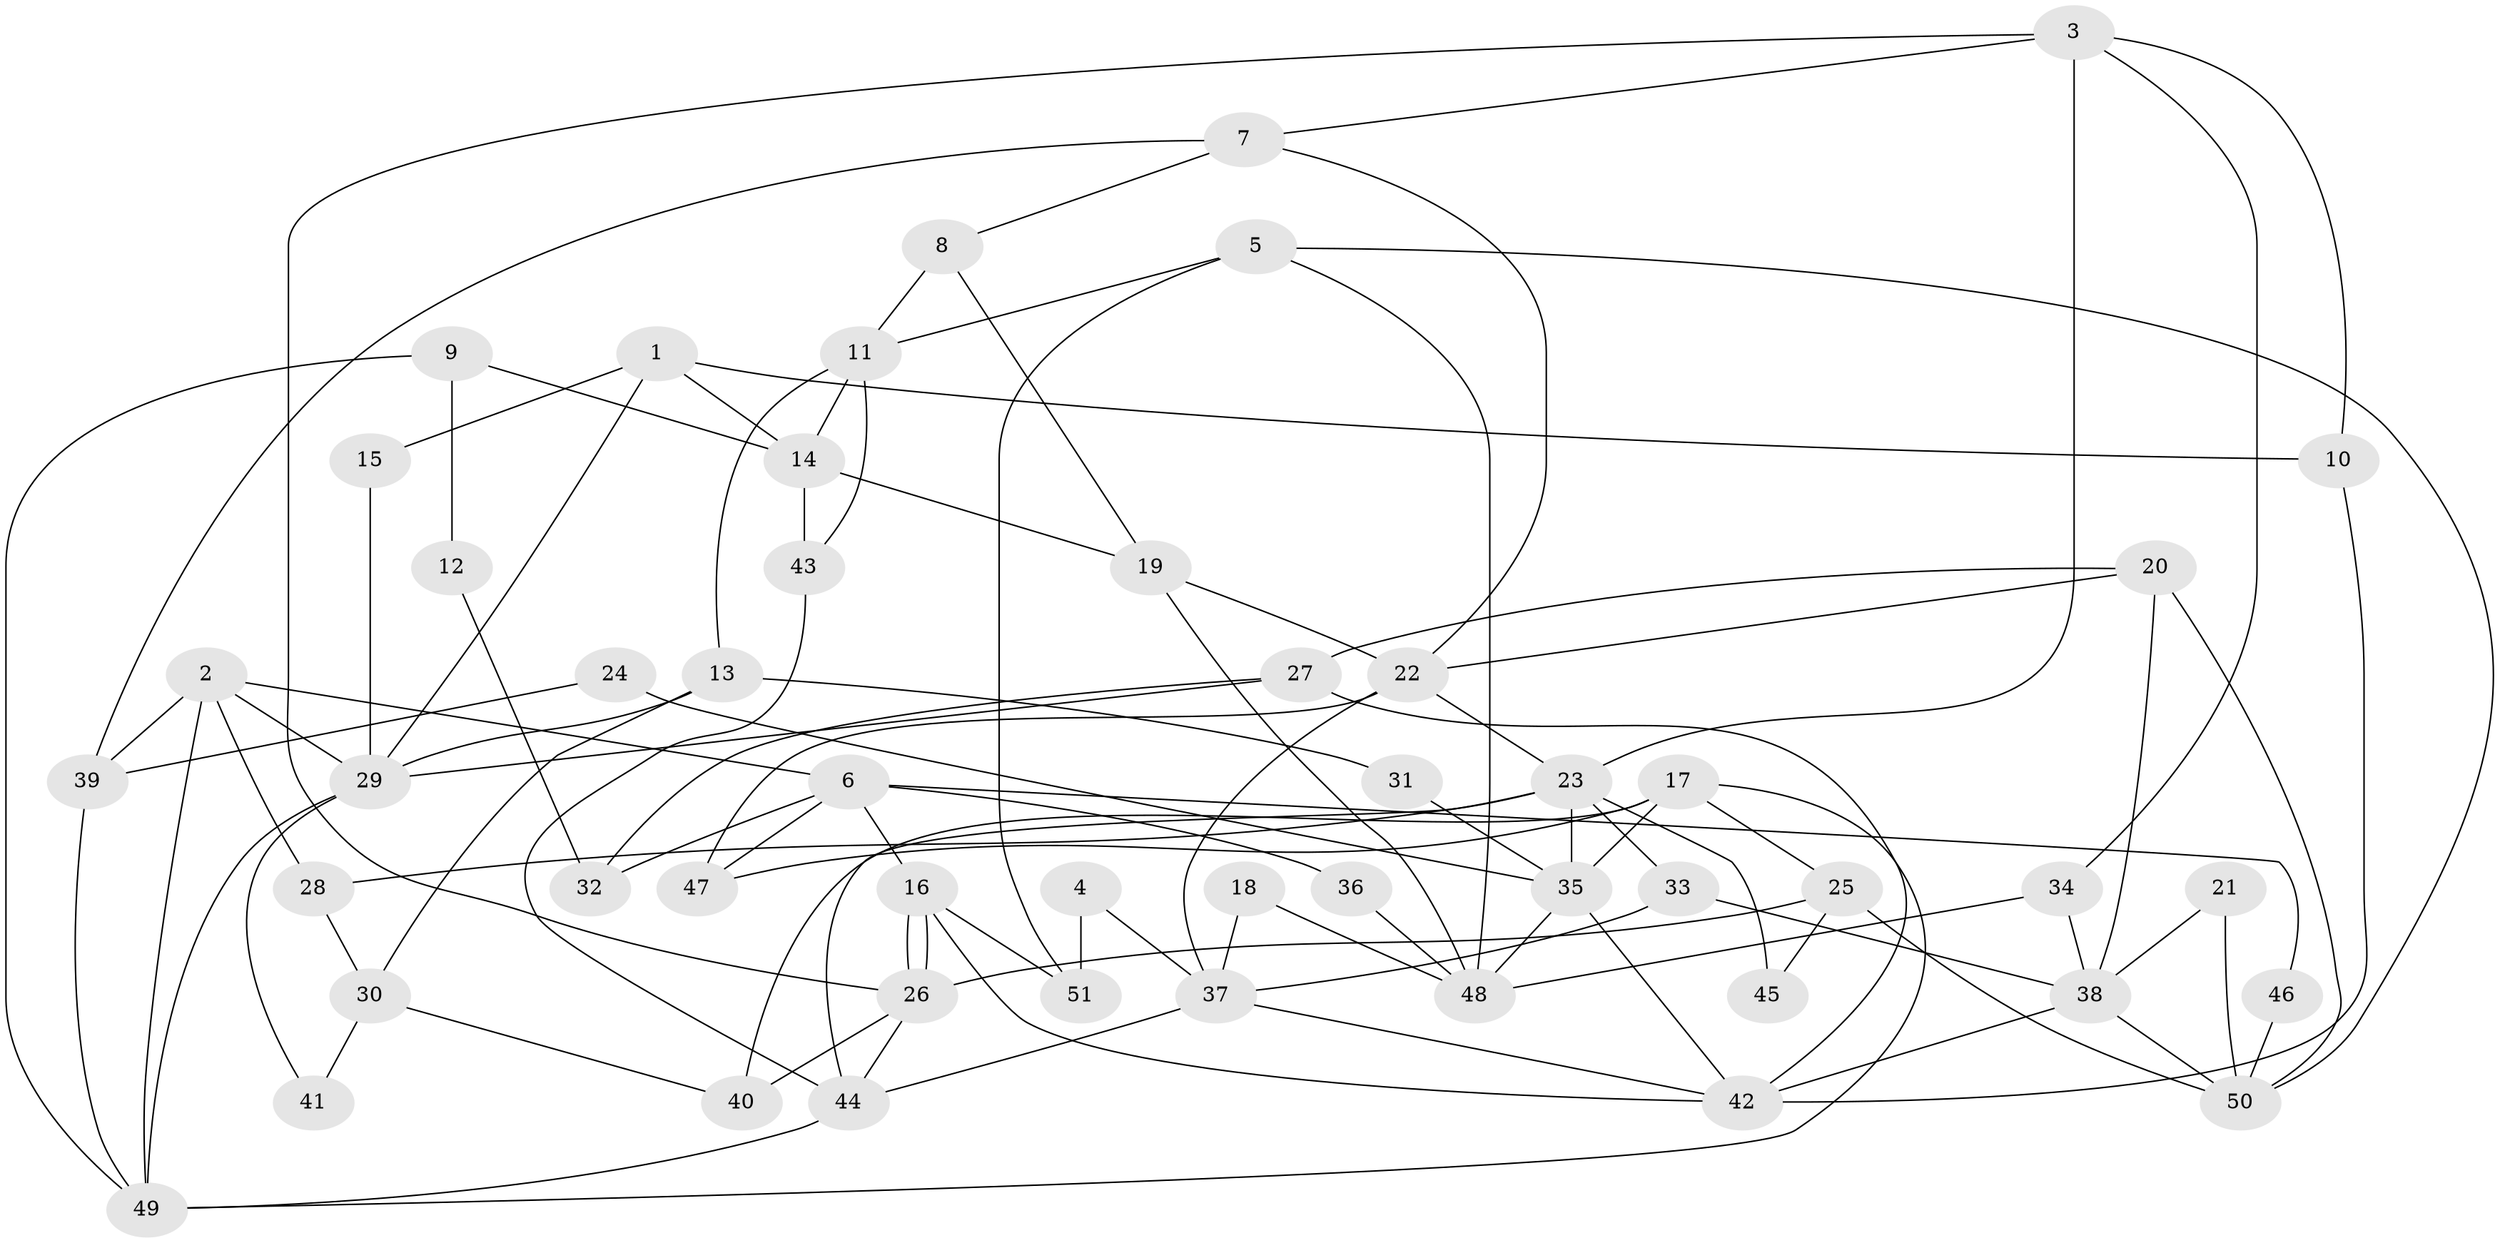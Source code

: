 // Generated by graph-tools (version 1.1) at 2025/02/03/09/25 03:02:00]
// undirected, 51 vertices, 102 edges
graph export_dot {
graph [start="1"]
  node [color=gray90,style=filled];
  1;
  2;
  3;
  4;
  5;
  6;
  7;
  8;
  9;
  10;
  11;
  12;
  13;
  14;
  15;
  16;
  17;
  18;
  19;
  20;
  21;
  22;
  23;
  24;
  25;
  26;
  27;
  28;
  29;
  30;
  31;
  32;
  33;
  34;
  35;
  36;
  37;
  38;
  39;
  40;
  41;
  42;
  43;
  44;
  45;
  46;
  47;
  48;
  49;
  50;
  51;
  1 -- 10;
  1 -- 14;
  1 -- 15;
  1 -- 29;
  2 -- 29;
  2 -- 39;
  2 -- 6;
  2 -- 28;
  2 -- 49;
  3 -- 34;
  3 -- 26;
  3 -- 7;
  3 -- 10;
  3 -- 23;
  4 -- 51;
  4 -- 37;
  5 -- 11;
  5 -- 50;
  5 -- 48;
  5 -- 51;
  6 -- 16;
  6 -- 32;
  6 -- 36;
  6 -- 46;
  6 -- 47;
  7 -- 22;
  7 -- 8;
  7 -- 39;
  8 -- 19;
  8 -- 11;
  9 -- 49;
  9 -- 14;
  9 -- 12;
  10 -- 42;
  11 -- 43;
  11 -- 13;
  11 -- 14;
  12 -- 32;
  13 -- 29;
  13 -- 30;
  13 -- 31;
  14 -- 19;
  14 -- 43;
  15 -- 29;
  16 -- 26;
  16 -- 26;
  16 -- 42;
  16 -- 51;
  17 -- 49;
  17 -- 35;
  17 -- 25;
  17 -- 40;
  17 -- 47;
  18 -- 48;
  18 -- 37;
  19 -- 48;
  19 -- 22;
  20 -- 50;
  20 -- 22;
  20 -- 27;
  20 -- 38;
  21 -- 38;
  21 -- 50;
  22 -- 47;
  22 -- 37;
  22 -- 23;
  23 -- 28;
  23 -- 33;
  23 -- 35;
  23 -- 44;
  23 -- 45;
  24 -- 39;
  24 -- 35;
  25 -- 26;
  25 -- 45;
  25 -- 50;
  26 -- 40;
  26 -- 44;
  27 -- 29;
  27 -- 32;
  27 -- 42;
  28 -- 30;
  29 -- 49;
  29 -- 41;
  30 -- 40;
  30 -- 41;
  31 -- 35;
  33 -- 38;
  33 -- 37;
  34 -- 48;
  34 -- 38;
  35 -- 42;
  35 -- 48;
  36 -- 48;
  37 -- 44;
  37 -- 42;
  38 -- 42;
  38 -- 50;
  39 -- 49;
  43 -- 44;
  44 -- 49;
  46 -- 50;
}
